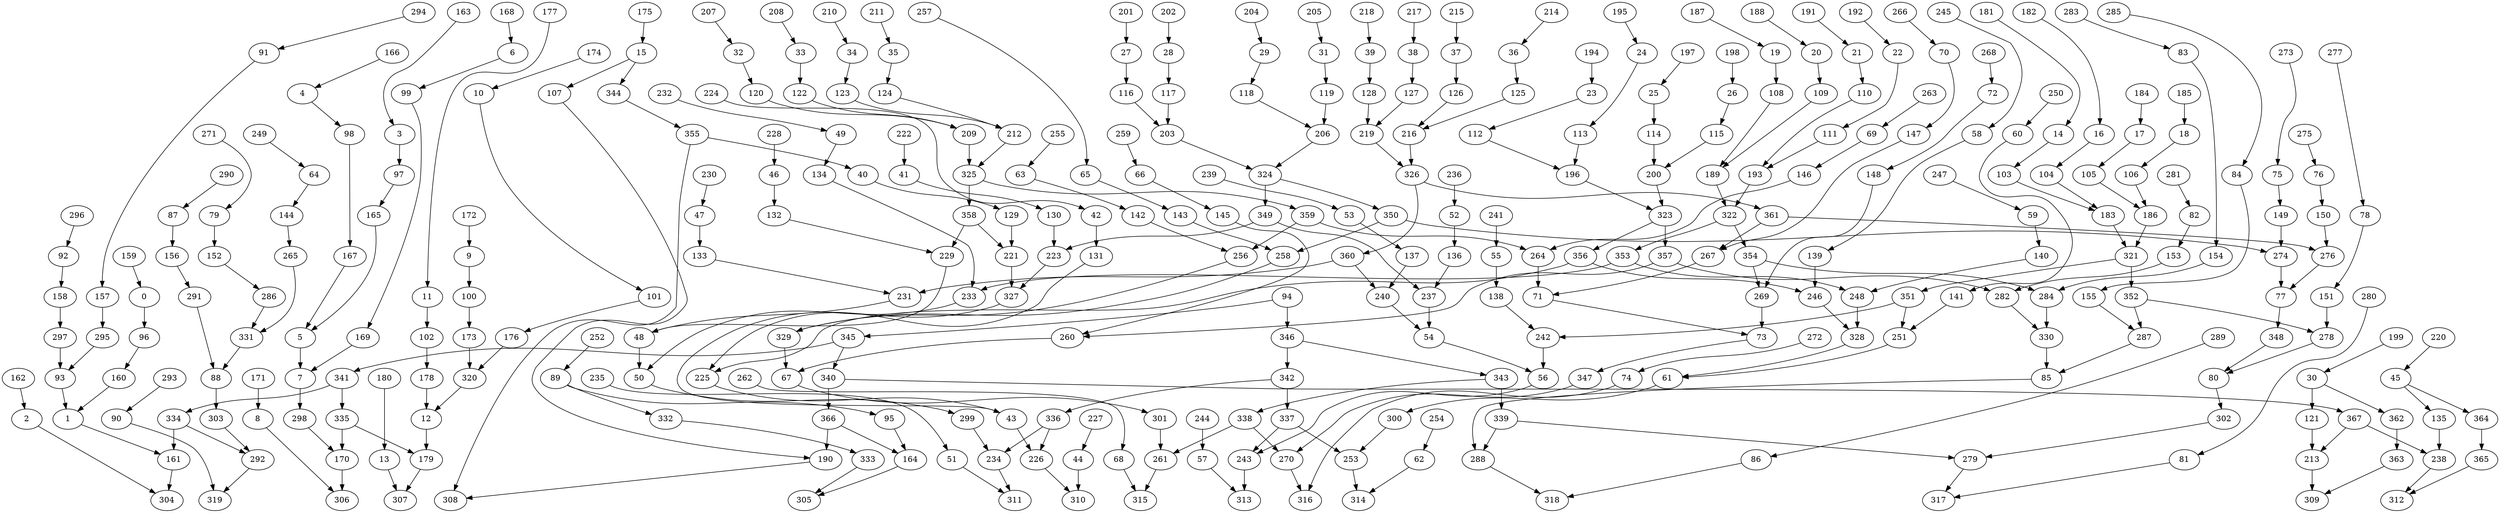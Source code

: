 digraph g {
0;
1;
2;
3;
4;
5;
6;
7;
8;
9;
10;
11;
12;
13;
14;
15;
16;
17;
18;
19;
20;
21;
22;
23;
24;
25;
26;
27;
28;
29;
30;
31;
32;
33;
34;
35;
36;
37;
38;
39;
40;
41;
42;
43;
44;
45;
46;
47;
48;
49;
50;
51;
52;
53;
54;
55;
56;
57;
58;
59;
60;
61;
62;
63;
64;
65;
66;
67;
68;
69;
70;
71;
72;
73;
74;
75;
76;
77;
78;
79;
80;
81;
82;
83;
84;
85;
86;
87;
88;
89;
90;
91;
92;
93;
94;
95;
96;
97;
98;
99;
100;
101;
102;
103;
104;
105;
106;
107;
108;
109;
110;
111;
112;
113;
114;
115;
116;
117;
118;
119;
120;
121;
122;
123;
124;
125;
126;
127;
128;
129;
130;
131;
132;
133;
134;
135;
136;
137;
138;
139;
140;
141;
142;
143;
144;
145;
146;
147;
148;
149;
150;
151;
152;
153;
154;
155;
156;
157;
158;
159;
160;
161;
162;
163;
164;
165;
166;
167;
168;
169;
170;
171;
172;
173;
174;
175;
176;
177;
178;
179;
180;
181;
182;
183;
184;
185;
186;
187;
188;
189;
190;
191;
192;
193;
194;
195;
196;
197;
198;
199;
200;
201;
202;
203;
204;
205;
206;
207;
208;
209;
210;
211;
212;
213;
214;
215;
216;
217;
218;
219;
220;
221;
222;
223;
224;
225;
226;
227;
228;
229;
230;
231;
232;
233;
234;
235;
236;
237;
238;
239;
240;
241;
242;
243;
244;
245;
246;
247;
248;
249;
250;
251;
252;
253;
254;
255;
256;
257;
258;
259;
260;
261;
262;
263;
264;
265;
266;
267;
268;
269;
270;
271;
272;
273;
274;
275;
276;
277;
278;
279;
280;
281;
282;
283;
284;
285;
286;
287;
288;
289;
290;
291;
292;
293;
294;
295;
296;
297;
298;
299;
300;
301;
302;
303;
304;
305;
306;
307;
308;
309;
310;
311;
312;
313;
314;
315;
316;
317;
318;
319;
320;
321;
322;
323;
324;
325;
326;
327;
328;
329;
330;
331;
332;
333;
334;
335;
336;
337;
338;
339;
340;
341;
342;
343;
344;
345;
346;
347;
348;
349;
350;
351;
352;
353;
354;
355;
356;
357;
358;
359;
360;
361;
362;
363;
364;
365;
366;
367;
0 -> 96 [weight=0];
1 -> 161 [weight=0];
2 -> 304 [weight=0];
3 -> 97 [weight=0];
4 -> 98 [weight=0];
5 -> 7 [weight=2];
6 -> 99 [weight=0];
7 -> 298 [weight=0];
8 -> 306 [weight=0];
9 -> 100 [weight=13];
10 -> 101 [weight=0];
11 -> 102 [weight=0];
12 -> 179 [weight=8];
13 -> 307 [weight=0];
14 -> 103 [weight=0];
15 -> 107 [weight=0];
15 -> 344 [weight=0];
16 -> 104 [weight=0];
17 -> 105 [weight=0];
18 -> 106 [weight=0];
19 -> 108 [weight=0];
20 -> 109 [weight=0];
21 -> 110 [weight=0];
22 -> 111 [weight=0];
23 -> 112 [weight=0];
24 -> 113 [weight=0];
25 -> 114 [weight=9];
26 -> 115 [weight=0];
27 -> 116 [weight=12];
28 -> 117 [weight=13];
29 -> 118 [weight=0];
30 -> 121 [weight=17];
30 -> 362 [weight=0];
31 -> 119 [weight=0];
32 -> 120 [weight=0];
33 -> 122 [weight=0];
34 -> 123 [weight=0];
35 -> 124 [weight=0];
36 -> 125 [weight=0];
37 -> 126 [weight=0];
38 -> 127 [weight=0];
39 -> 128 [weight=0];
40 -> 129 [weight=0];
41 -> 130 [weight=0];
42 -> 131 [weight=17];
43 -> 226 [weight=13];
44 -> 310 [weight=17];
45 -> 135 [weight=0];
45 -> 364 [weight=0];
46 -> 132 [weight=9];
47 -> 133 [weight=13];
48 -> 50 [weight=2];
49 -> 134 [weight=0];
50 -> 299 [weight=0];
51 -> 311 [weight=0];
52 -> 136 [weight=0];
53 -> 137 [weight=0];
54 -> 56 [weight=0];
55 -> 138 [weight=0];
56 -> 243 [weight=0];
57 -> 313 [weight=0];
58 -> 139 [weight=0];
59 -> 140 [weight=0];
60 -> 141 [weight=0];
61 -> 300 [weight=1];
62 -> 314 [weight=0];
63 -> 142 [weight=0];
64 -> 144 [weight=0];
65 -> 143 [weight=0];
66 -> 145 [weight=0];
67 -> 301 [weight=1];
68 -> 315 [weight=0];
69 -> 146 [weight=0];
70 -> 147 [weight=0];
71 -> 73 [weight=0];
72 -> 148 [weight=0];
73 -> 347 [weight=0];
74 -> 316 [weight=0];
75 -> 149 [weight=0];
76 -> 150 [weight=0];
77 -> 348 [weight=0];
78 -> 151 [weight=0];
79 -> 152 [weight=1];
80 -> 302 [weight=0];
81 -> 317 [weight=0];
82 -> 153 [weight=0];
83 -> 154 [weight=0];
84 -> 155 [weight=0];
85 -> 288 [weight=0];
86 -> 318 [weight=0];
87 -> 156 [weight=0];
88 -> 303 [weight=1];
89 -> 95 [weight=0];
89 -> 332 [weight=0];
90 -> 319 [weight=0];
91 -> 157 [weight=0];
92 -> 158 [weight=0];
93 -> 1 [weight=0];
94 -> 345 [weight=0];
94 -> 346 [weight=10];
95 -> 164 [weight=0];
96 -> 160 [weight=0];
97 -> 165 [weight=0];
98 -> 167 [weight=0];
99 -> 169 [weight=0];
100 -> 173 [weight=12];
101 -> 176 [weight=0];
102 -> 178 [weight=8];
103 -> 183 [weight=0];
104 -> 183 [weight=0];
105 -> 186 [weight=0];
106 -> 186 [weight=0];
107 -> 190 [weight=0];
108 -> 189 [weight=0];
109 -> 189 [weight=0];
110 -> 193 [weight=0];
111 -> 193 [weight=0];
112 -> 196 [weight=0];
113 -> 196 [weight=0];
114 -> 200 [weight=9];
115 -> 200 [weight=0];
116 -> 203 [weight=11];
117 -> 203 [weight=11];
118 -> 206 [weight=0];
119 -> 206 [weight=0];
120 -> 209 [weight=0];
121 -> 213 [weight=16];
122 -> 209 [weight=0];
123 -> 212 [weight=0];
124 -> 212 [weight=0];
125 -> 216 [weight=0];
126 -> 216 [weight=0];
127 -> 219 [weight=0];
128 -> 219 [weight=0];
129 -> 221 [weight=0];
130 -> 223 [weight=15];
131 -> 225 [weight=0];
132 -> 229 [weight=0];
133 -> 231 [weight=0];
134 -> 233 [weight=0];
135 -> 238 [weight=0];
136 -> 237 [weight=0];
137 -> 240 [weight=0];
138 -> 242 [weight=0];
139 -> 246 [weight=9];
140 -> 248 [weight=0];
141 -> 251 [weight=0];
142 -> 256 [weight=0];
143 -> 258 [weight=0];
144 -> 265 [weight=0];
145 -> 260 [weight=0];
146 -> 264 [weight=0];
147 -> 267 [weight=0];
148 -> 269 [weight=0];
149 -> 274 [weight=1];
150 -> 276 [weight=0];
151 -> 278 [weight=1];
152 -> 286 [weight=0];
153 -> 282 [weight=0];
154 -> 284 [weight=1];
155 -> 287 [weight=0];
156 -> 291 [weight=0];
157 -> 295 [weight=0];
158 -> 297 [weight=0];
159 -> 0 [weight=0];
160 -> 1 [weight=0];
161 -> 304 [weight=0];
162 -> 2 [weight=0];
163 -> 3 [weight=0];
164 -> 305 [weight=0];
165 -> 5 [weight=0];
166 -> 4 [weight=0];
167 -> 5 [weight=0];
168 -> 6 [weight=0];
169 -> 7 [weight=0];
170 -> 306 [weight=16];
171 -> 8 [weight=0];
172 -> 9 [weight=9];
173 -> 320 [weight=0];
174 -> 10 [weight=0];
175 -> 15 [weight=0];
176 -> 320 [weight=0];
177 -> 11 [weight=0];
178 -> 12 [weight=0];
179 -> 307 [weight=0];
180 -> 13 [weight=0];
181 -> 14 [weight=0];
182 -> 16 [weight=0];
183 -> 321 [weight=0];
184 -> 17 [weight=0];
185 -> 18 [weight=8];
186 -> 321 [weight=0];
187 -> 19 [weight=0];
188 -> 20 [weight=0];
189 -> 322 [weight=1];
190 -> 308 [weight=0];
191 -> 21 [weight=0];
192 -> 22 [weight=0];
193 -> 322 [weight=1];
194 -> 23 [weight=9];
195 -> 24 [weight=0];
196 -> 323 [weight=0];
197 -> 25 [weight=0];
198 -> 26 [weight=9];
199 -> 30 [weight=0];
200 -> 323 [weight=0];
201 -> 27 [weight=9];
202 -> 28 [weight=0];
203 -> 324 [weight=0];
204 -> 29 [weight=0];
205 -> 31 [weight=0];
206 -> 324 [weight=0];
207 -> 32 [weight=0];
208 -> 33 [weight=0];
209 -> 325 [weight=2];
210 -> 34 [weight=0];
211 -> 35 [weight=0];
212 -> 325 [weight=0];
213 -> 309 [weight=13];
214 -> 36 [weight=0];
215 -> 37 [weight=0];
216 -> 326 [weight=0];
217 -> 38 [weight=0];
218 -> 39 [weight=0];
219 -> 326 [weight=0];
220 -> 45 [weight=0];
221 -> 327 [weight=13];
222 -> 41 [weight=14];
223 -> 327 [weight=0];
224 -> 42 [weight=0];
225 -> 43 [weight=0];
226 -> 310 [weight=15];
227 -> 44 [weight=16];
228 -> 46 [weight=16];
229 -> 48 [weight=0];
230 -> 47 [weight=0];
231 -> 48 [weight=0];
232 -> 49 [weight=0];
233 -> 50 [weight=0];
234 -> 311 [weight=0];
235 -> 51 [weight=0];
236 -> 52 [weight=9];
237 -> 54 [weight=1];
238 -> 312 [weight=0];
239 -> 53 [weight=0];
240 -> 54 [weight=0];
241 -> 55 [weight=9];
242 -> 56 [weight=1];
243 -> 313 [weight=16];
244 -> 57 [weight=14];
245 -> 58 [weight=0];
246 -> 328 [weight=0];
247 -> 59 [weight=0];
248 -> 328 [weight=9];
249 -> 64 [weight=0];
250 -> 60 [weight=0];
251 -> 61 [weight=0];
252 -> 89 [weight=0];
253 -> 314 [weight=0];
254 -> 62 [weight=0];
255 -> 63 [weight=0];
256 -> 329 [weight=0];
257 -> 65 [weight=0];
258 -> 329 [weight=0];
259 -> 66 [weight=0];
260 -> 67 [weight=0];
261 -> 315 [weight=0];
262 -> 68 [weight=0];
263 -> 69 [weight=0];
264 -> 71 [weight=2];
265 -> 331 [weight=0];
266 -> 70 [weight=0];
267 -> 71 [weight=0];
268 -> 72 [weight=0];
269 -> 73 [weight=1];
270 -> 316 [weight=0];
271 -> 79 [weight=0];
272 -> 74 [weight=0];
273 -> 75 [weight=0];
274 -> 77 [weight=1];
275 -> 76 [weight=0];
276 -> 77 [weight=0];
277 -> 78 [weight=0];
278 -> 80 [weight=0];
279 -> 317 [weight=0];
280 -> 81 [weight=0];
281 -> 82 [weight=0];
282 -> 330 [weight=0];
283 -> 83 [weight=0];
284 -> 330 [weight=1];
285 -> 84 [weight=0];
286 -> 331 [weight=0];
287 -> 85 [weight=0];
288 -> 318 [weight=0];
289 -> 86 [weight=0];
290 -> 87 [weight=0];
291 -> 88 [weight=0];
292 -> 319 [weight=0];
293 -> 90 [weight=0];
294 -> 91 [weight=0];
295 -> 93 [weight=0];
296 -> 92 [weight=0];
297 -> 93 [weight=1];
298 -> 170 [weight=13];
299 -> 234 [weight=0];
300 -> 253 [weight=0];
301 -> 261 [weight=2];
302 -> 279 [weight=0];
303 -> 292 [weight=0];
320 -> 12 [weight=0];
321 -> 351 [weight=0];
321 -> 352 [weight=3];
322 -> 353 [weight=0];
322 -> 354 [weight=0];
323 -> 356 [weight=0];
323 -> 357 [weight=4];
324 -> 349 [weight=9];
324 -> 350 [weight=3];
325 -> 358 [weight=2];
325 -> 359 [weight=0];
326 -> 360 [weight=0];
326 -> 361 [weight=1];
327 -> 43 [weight=0];
328 -> 61 [weight=0];
329 -> 67 [weight=1];
330 -> 85 [weight=1];
331 -> 88 [weight=0];
332 -> 333 [weight=0];
333 -> 305 [weight=0];
334 -> 292 [weight=0];
334 -> 161 [weight=1];
335 -> 170 [weight=19];
335 -> 179 [weight=0];
336 -> 226 [weight=0];
336 -> 234 [weight=1];
337 -> 243 [weight=0];
337 -> 253 [weight=1];
338 -> 261 [weight=1];
338 -> 270 [weight=0];
339 -> 279 [weight=0];
339 -> 288 [weight=0];
340 -> 366 [weight=3];
340 -> 367 [weight=0];
341 -> 334 [weight=4];
341 -> 335 [weight=13];
342 -> 336 [weight=10];
342 -> 337 [weight=13];
343 -> 338 [weight=2];
343 -> 339 [weight=9];
344 -> 355 [weight=0];
345 -> 340 [weight=0];
345 -> 341 [weight=1];
346 -> 342 [weight=9];
346 -> 343 [weight=0];
347 -> 270 [weight=0];
348 -> 80 [weight=0];
349 -> 223 [weight=9];
349 -> 237 [weight=0];
350 -> 258 [weight=2];
350 -> 274 [weight=0];
351 -> 242 [weight=0];
351 -> 251 [weight=0];
352 -> 278 [weight=0];
352 -> 287 [weight=0];
353 -> 233 [weight=3];
353 -> 248 [weight=1];
354 -> 269 [weight=0];
354 -> 284 [weight=0];
355 -> 308 [weight=0];
355 -> 40 [weight=0];
356 -> 225 [weight=0];
356 -> 246 [weight=1];
357 -> 260 [weight=0];
357 -> 282 [weight=0];
358 -> 221 [weight=10];
358 -> 229 [weight=9];
359 -> 256 [weight=1];
359 -> 264 [weight=0];
360 -> 231 [weight=1];
360 -> 240 [weight=0];
361 -> 267 [weight=2];
361 -> 276 [weight=0];
362 -> 363 [weight=15];
363 -> 309 [weight=0];
364 -> 365 [weight=0];
365 -> 312 [weight=0];
366 -> 164 [weight=0];
366 -> 190 [weight=1];
367 -> 213 [weight=0];
367 -> 238 [weight=0];
}
